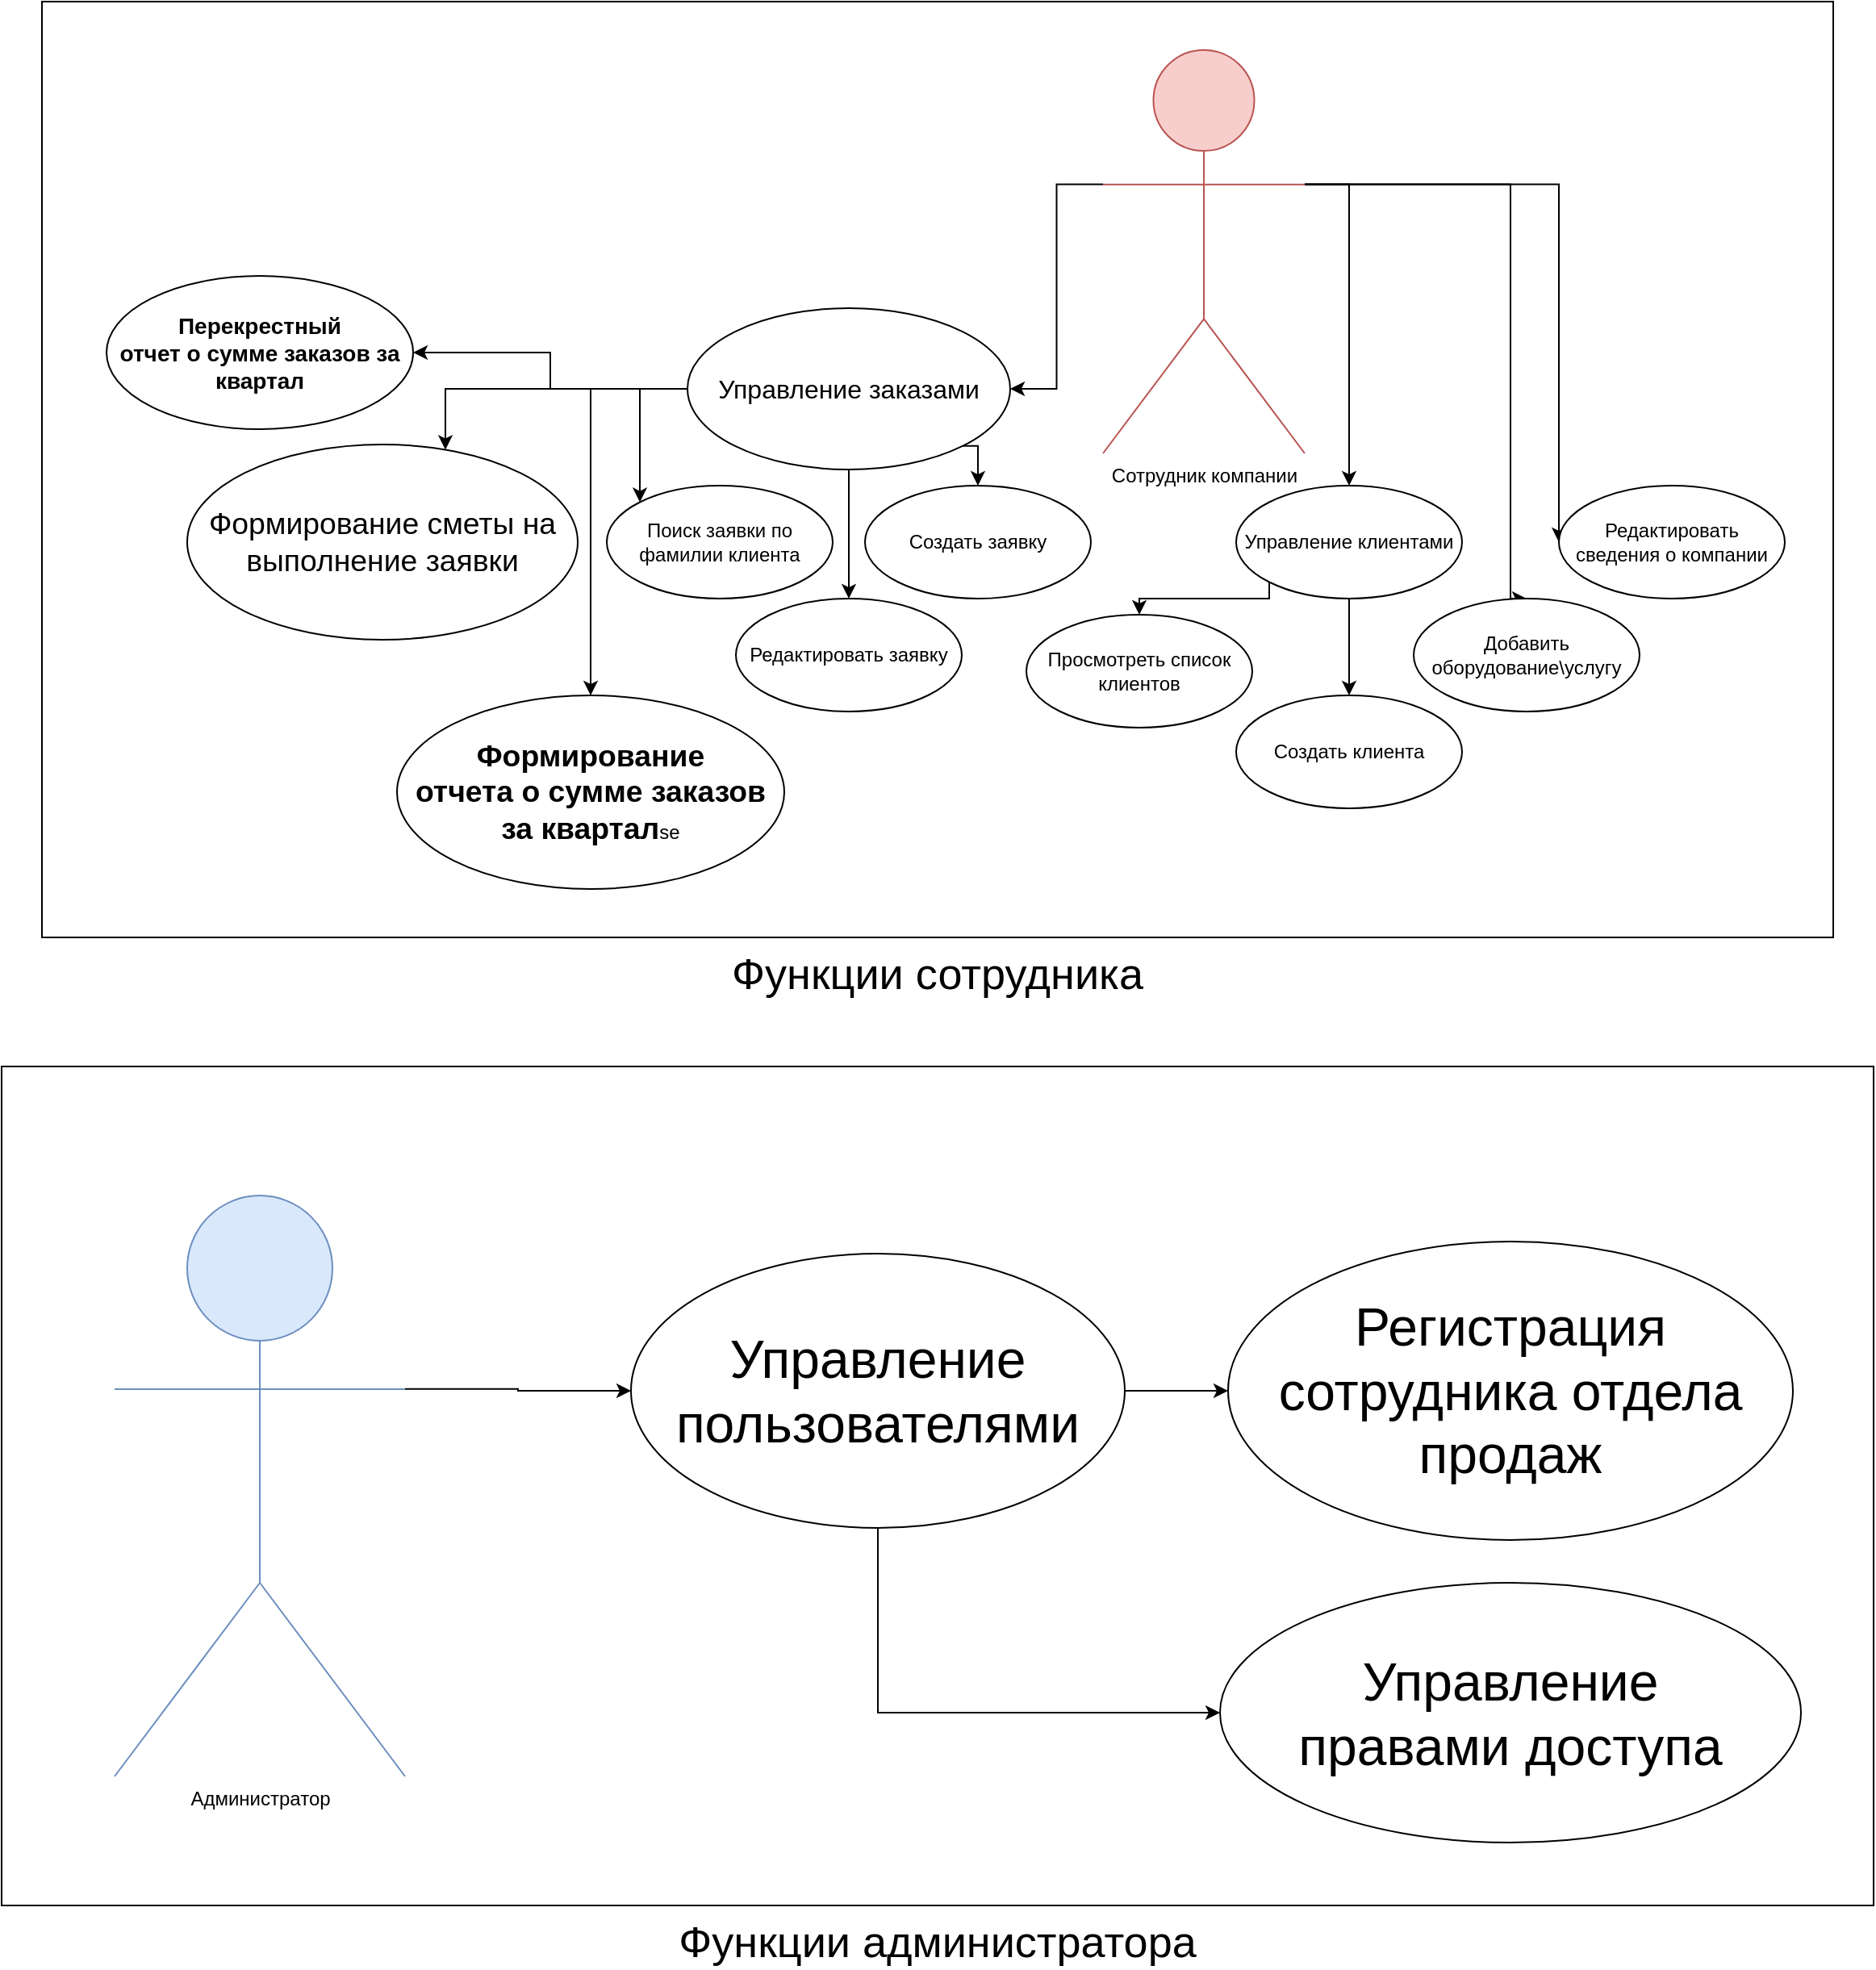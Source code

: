 <mxfile version="25.0.1">
  <diagram name="Страница — 1" id="PVugiQpbwFdGh3HvbZJp">
    <mxGraphModel dx="2700" dy="2124" grid="1" gridSize="10" guides="1" tooltips="1" connect="1" arrows="1" fold="1" page="1" pageScale="1" pageWidth="827" pageHeight="1169" math="0" shadow="0">
      <root>
        <mxCell id="0" />
        <mxCell id="1" parent="0" />
        <mxCell id="kyWfykQ2zABLwTMB3iNx-63" value="&lt;font style=&quot;font-size: 27px;&quot;&gt;Функции администратора&lt;/font&gt;" style="html=1;whiteSpace=wrap;labelPosition=center;verticalLabelPosition=bottom;align=center;verticalAlign=top;" parent="1" vertex="1">
          <mxGeometry x="-265" y="580" width="1160" height="520" as="geometry" />
        </mxCell>
        <mxCell id="kyWfykQ2zABLwTMB3iNx-62" value="&lt;font style=&quot;font-size: 27px;&quot;&gt;Функции сотрудника&lt;/font&gt;" style="html=1;whiteSpace=wrap;labelPosition=center;verticalLabelPosition=bottom;align=center;verticalAlign=top;fontSize=16;" parent="1" vertex="1">
          <mxGeometry x="-240" y="-80" width="1110" height="580" as="geometry" />
        </mxCell>
        <mxCell id="6UCJ180wbrHKzX48nUY--8" style="edgeStyle=orthogonalEdgeStyle;rounded=0;orthogonalLoop=1;jettySize=auto;html=1;exitX=1;exitY=0.333;exitDx=0;exitDy=0;exitPerimeter=0;entryX=0;entryY=0.5;entryDx=0;entryDy=0;" edge="1" parent="1" source="kyWfykQ2zABLwTMB3iNx-1" target="6UCJ180wbrHKzX48nUY--6">
          <mxGeometry relative="1" as="geometry">
            <Array as="points">
              <mxPoint x="700" y="33" />
            </Array>
          </mxGeometry>
        </mxCell>
        <mxCell id="6UCJ180wbrHKzX48nUY--14" style="edgeStyle=orthogonalEdgeStyle;rounded=0;orthogonalLoop=1;jettySize=auto;html=1;exitX=0;exitY=0.333;exitDx=0;exitDy=0;exitPerimeter=0;entryX=1;entryY=0.5;entryDx=0;entryDy=0;" edge="1" parent="1" source="kyWfykQ2zABLwTMB3iNx-1" target="6UCJ180wbrHKzX48nUY--10">
          <mxGeometry relative="1" as="geometry" />
        </mxCell>
        <mxCell id="6UCJ180wbrHKzX48nUY--30" style="edgeStyle=orthogonalEdgeStyle;rounded=0;orthogonalLoop=1;jettySize=auto;html=1;exitX=1;exitY=0.333;exitDx=0;exitDy=0;exitPerimeter=0;entryX=0.5;entryY=0;entryDx=0;entryDy=0;" edge="1" parent="1" source="kyWfykQ2zABLwTMB3iNx-1" target="6UCJ180wbrHKzX48nUY--27">
          <mxGeometry relative="1" as="geometry" />
        </mxCell>
        <mxCell id="6UCJ180wbrHKzX48nUY--31" style="edgeStyle=orthogonalEdgeStyle;rounded=0;orthogonalLoop=1;jettySize=auto;html=1;exitX=1;exitY=0.333;exitDx=0;exitDy=0;exitPerimeter=0;entryX=0.5;entryY=0;entryDx=0;entryDy=0;" edge="1" parent="1" source="kyWfykQ2zABLwTMB3iNx-1" target="kyWfykQ2zABLwTMB3iNx-9">
          <mxGeometry relative="1" as="geometry">
            <Array as="points">
              <mxPoint x="670" y="33" />
              <mxPoint x="670" y="290" />
            </Array>
          </mxGeometry>
        </mxCell>
        <mxCell id="kyWfykQ2zABLwTMB3iNx-1" value="Сотрудник компании" style="shape=umlActor;verticalLabelPosition=bottom;verticalAlign=top;html=1;outlineConnect=0;fillColor=#f8cecc;strokeColor=#b85450;" parent="1" vertex="1">
          <mxGeometry x="417.5" y="-50" width="125" height="250" as="geometry" />
        </mxCell>
        <mxCell id="6UCJ180wbrHKzX48nUY--25" style="edgeStyle=orthogonalEdgeStyle;rounded=0;orthogonalLoop=1;jettySize=auto;html=1;exitX=1;exitY=0.333;exitDx=0;exitDy=0;exitPerimeter=0;entryX=0;entryY=0.5;entryDx=0;entryDy=0;" edge="1" parent="1" source="kyWfykQ2zABLwTMB3iNx-2" target="kyWfykQ2zABLwTMB3iNx-15">
          <mxGeometry relative="1" as="geometry" />
        </mxCell>
        <mxCell id="kyWfykQ2zABLwTMB3iNx-2" value="Администратор" style="shape=umlActor;verticalLabelPosition=bottom;verticalAlign=top;html=1;outlineConnect=0;fillColor=#dae8fc;strokeColor=#6c8ebf;" parent="1" vertex="1">
          <mxGeometry x="-195" y="660" width="180" height="360" as="geometry" />
        </mxCell>
        <mxCell id="kyWfykQ2zABLwTMB3iNx-6" value="Создать клиента" style="ellipse;whiteSpace=wrap;html=1;" parent="1" vertex="1">
          <mxGeometry x="500" y="350" width="140" height="70" as="geometry" />
        </mxCell>
        <mxCell id="kyWfykQ2zABLwTMB3iNx-7" value="Просмотреть список клиентов" style="ellipse;whiteSpace=wrap;html=1;" parent="1" vertex="1">
          <mxGeometry x="370" y="300" width="140" height="70" as="geometry" />
        </mxCell>
        <mxCell id="kyWfykQ2zABLwTMB3iNx-8" value="Редактировать заявку" style="ellipse;whiteSpace=wrap;html=1;" parent="1" vertex="1">
          <mxGeometry x="190" y="290" width="140" height="70" as="geometry" />
        </mxCell>
        <mxCell id="kyWfykQ2zABLwTMB3iNx-10" value="Поиск заявки по фамилии клиента" style="ellipse;whiteSpace=wrap;html=1;" parent="1" vertex="1">
          <mxGeometry x="110" y="220" width="140" height="70" as="geometry" />
        </mxCell>
        <mxCell id="6UCJ180wbrHKzX48nUY--5" style="edgeStyle=orthogonalEdgeStyle;rounded=0;orthogonalLoop=1;jettySize=auto;html=1;exitX=1;exitY=0.5;exitDx=0;exitDy=0;" edge="1" parent="1" source="kyWfykQ2zABLwTMB3iNx-15" target="6UCJ180wbrHKzX48nUY--3">
          <mxGeometry relative="1" as="geometry" />
        </mxCell>
        <mxCell id="6UCJ180wbrHKzX48nUY--23" style="edgeStyle=orthogonalEdgeStyle;rounded=0;orthogonalLoop=1;jettySize=auto;html=1;exitX=0.5;exitY=1;exitDx=0;exitDy=0;entryX=0;entryY=0.5;entryDx=0;entryDy=0;" edge="1" parent="1" source="kyWfykQ2zABLwTMB3iNx-15" target="6UCJ180wbrHKzX48nUY--22">
          <mxGeometry relative="1" as="geometry" />
        </mxCell>
        <mxCell id="kyWfykQ2zABLwTMB3iNx-15" value="Управление пользователями" style="ellipse;whiteSpace=wrap;html=1;fontSize=33;" parent="1" vertex="1">
          <mxGeometry x="125" y="696" width="306" height="170" as="geometry" />
        </mxCell>
        <mxCell id="kyWfykQ2zABLwTMB3iNx-5" value="Создать заявку" style="ellipse;whiteSpace=wrap;html=1;" parent="1" vertex="1">
          <mxGeometry x="270" y="220" width="140" height="70" as="geometry" />
        </mxCell>
        <mxCell id="kyWfykQ2zABLwTMB3iNx-9" value="Добавить оборудование\услугу" style="ellipse;whiteSpace=wrap;html=1;" parent="1" vertex="1">
          <mxGeometry x="610" y="290" width="140" height="70" as="geometry" />
        </mxCell>
        <mxCell id="6UCJ180wbrHKzX48nUY--3" value="Регистрация сотрудника отдела продаж" style="ellipse;whiteSpace=wrap;html=1;fontSize=33;" vertex="1" parent="1">
          <mxGeometry x="495" y="688.5" width="350" height="185" as="geometry" />
        </mxCell>
        <mxCell id="6UCJ180wbrHKzX48nUY--6" value="Редактировать сведения о компании" style="ellipse;whiteSpace=wrap;html=1;" vertex="1" parent="1">
          <mxGeometry x="700" y="220" width="140" height="70" as="geometry" />
        </mxCell>
        <mxCell id="6UCJ180wbrHKzX48nUY--9" value="&lt;span style=&quot;font-size: 18.667px; text-align: left;&quot;&gt;Формирование сметы на выполнение заявки&lt;/span&gt;" style="ellipse;whiteSpace=wrap;html=1;" vertex="1" parent="1">
          <mxGeometry x="-150" y="194.5" width="242" height="121" as="geometry" />
        </mxCell>
        <mxCell id="6UCJ180wbrHKzX48nUY--11" style="edgeStyle=orthogonalEdgeStyle;rounded=0;orthogonalLoop=1;jettySize=auto;html=1;exitX=1;exitY=1;exitDx=0;exitDy=0;entryX=0.5;entryY=0;entryDx=0;entryDy=0;" edge="1" parent="1" source="6UCJ180wbrHKzX48nUY--10" target="kyWfykQ2zABLwTMB3iNx-5">
          <mxGeometry relative="1" as="geometry" />
        </mxCell>
        <mxCell id="6UCJ180wbrHKzX48nUY--13" style="edgeStyle=orthogonalEdgeStyle;rounded=0;orthogonalLoop=1;jettySize=auto;html=1;exitX=0.5;exitY=1;exitDx=0;exitDy=0;entryX=0.5;entryY=0;entryDx=0;entryDy=0;" edge="1" parent="1" source="6UCJ180wbrHKzX48nUY--10" target="kyWfykQ2zABLwTMB3iNx-8">
          <mxGeometry relative="1" as="geometry" />
        </mxCell>
        <mxCell id="6UCJ180wbrHKzX48nUY--15" style="edgeStyle=orthogonalEdgeStyle;rounded=0;orthogonalLoop=1;jettySize=auto;html=1;exitX=0;exitY=0.5;exitDx=0;exitDy=0;entryX=0;entryY=0;entryDx=0;entryDy=0;" edge="1" parent="1" source="6UCJ180wbrHKzX48nUY--10" target="kyWfykQ2zABLwTMB3iNx-10">
          <mxGeometry relative="1" as="geometry" />
        </mxCell>
        <mxCell id="6UCJ180wbrHKzX48nUY--16" style="edgeStyle=orthogonalEdgeStyle;rounded=0;orthogonalLoop=1;jettySize=auto;html=1;exitX=0;exitY=0.5;exitDx=0;exitDy=0;" edge="1" parent="1" source="6UCJ180wbrHKzX48nUY--10" target="6UCJ180wbrHKzX48nUY--9">
          <mxGeometry relative="1" as="geometry">
            <Array as="points">
              <mxPoint x="10" y="160" />
            </Array>
          </mxGeometry>
        </mxCell>
        <mxCell id="6UCJ180wbrHKzX48nUY--18" style="edgeStyle=orthogonalEdgeStyle;rounded=0;orthogonalLoop=1;jettySize=auto;html=1;exitX=0;exitY=0.5;exitDx=0;exitDy=0;entryX=0.5;entryY=0;entryDx=0;entryDy=0;" edge="1" parent="1" source="6UCJ180wbrHKzX48nUY--10" target="6UCJ180wbrHKzX48nUY--17">
          <mxGeometry relative="1" as="geometry" />
        </mxCell>
        <mxCell id="6UCJ180wbrHKzX48nUY--21" style="edgeStyle=orthogonalEdgeStyle;rounded=0;orthogonalLoop=1;jettySize=auto;html=1;exitX=0;exitY=0.5;exitDx=0;exitDy=0;entryX=1;entryY=0.5;entryDx=0;entryDy=0;" edge="1" parent="1" source="6UCJ180wbrHKzX48nUY--10" target="6UCJ180wbrHKzX48nUY--19">
          <mxGeometry relative="1" as="geometry" />
        </mxCell>
        <mxCell id="6UCJ180wbrHKzX48nUY--10" value="Управление заказами" style="ellipse;whiteSpace=wrap;html=1;fontSize=16;" vertex="1" parent="1">
          <mxGeometry x="160" y="110" width="200" height="100" as="geometry" />
        </mxCell>
        <mxCell id="6UCJ180wbrHKzX48nUY--17" value="&lt;b style=&quot;font-size: 18.667px; text-align: left;&quot;&gt;Формирование&lt;br&gt;отчета о сумме заказов за квартал&lt;/b&gt;se" style="ellipse;whiteSpace=wrap;html=1;" vertex="1" parent="1">
          <mxGeometry x="-20" y="350" width="240" height="120" as="geometry" />
        </mxCell>
        <mxCell id="6UCJ180wbrHKzX48nUY--19" value="&lt;b style=&quot;text-align: left;&quot;&gt;&lt;font style=&quot;font-size: 14px;&quot;&gt;Перекрестный&lt;br&gt;отчет о сумме заказов за квартал&lt;/font&gt;&lt;/b&gt;" style="ellipse;whiteSpace=wrap;html=1;" vertex="1" parent="1">
          <mxGeometry x="-200" y="90" width="190" height="95" as="geometry" />
        </mxCell>
        <mxCell id="6UCJ180wbrHKzX48nUY--22" value="&lt;font&gt;&lt;span style=&quot;text-align: left;&quot;&gt;Управление правами&amp;nbsp;&lt;/span&gt;&lt;span style=&quot;text-align: left;&quot;&gt;доступа&lt;/span&gt;&lt;/font&gt;" style="ellipse;whiteSpace=wrap;html=1;fontSize=33;" vertex="1" parent="1">
          <mxGeometry x="490" y="900" width="360" height="161" as="geometry" />
        </mxCell>
        <mxCell id="6UCJ180wbrHKzX48nUY--28" style="edgeStyle=orthogonalEdgeStyle;rounded=0;orthogonalLoop=1;jettySize=auto;html=1;exitX=0;exitY=1;exitDx=0;exitDy=0;entryX=0.5;entryY=0;entryDx=0;entryDy=0;" edge="1" parent="1" source="6UCJ180wbrHKzX48nUY--27" target="kyWfykQ2zABLwTMB3iNx-7">
          <mxGeometry relative="1" as="geometry">
            <Array as="points">
              <mxPoint x="520" y="290" />
              <mxPoint x="440" y="290" />
            </Array>
          </mxGeometry>
        </mxCell>
        <mxCell id="6UCJ180wbrHKzX48nUY--29" style="edgeStyle=orthogonalEdgeStyle;rounded=0;orthogonalLoop=1;jettySize=auto;html=1;exitX=0.5;exitY=1;exitDx=0;exitDy=0;entryX=0.5;entryY=0;entryDx=0;entryDy=0;" edge="1" parent="1" source="6UCJ180wbrHKzX48nUY--27" target="kyWfykQ2zABLwTMB3iNx-6">
          <mxGeometry relative="1" as="geometry" />
        </mxCell>
        <mxCell id="6UCJ180wbrHKzX48nUY--27" value="Управление клиентами" style="ellipse;whiteSpace=wrap;html=1;" vertex="1" parent="1">
          <mxGeometry x="500" y="220" width="140" height="70" as="geometry" />
        </mxCell>
      </root>
    </mxGraphModel>
  </diagram>
</mxfile>
